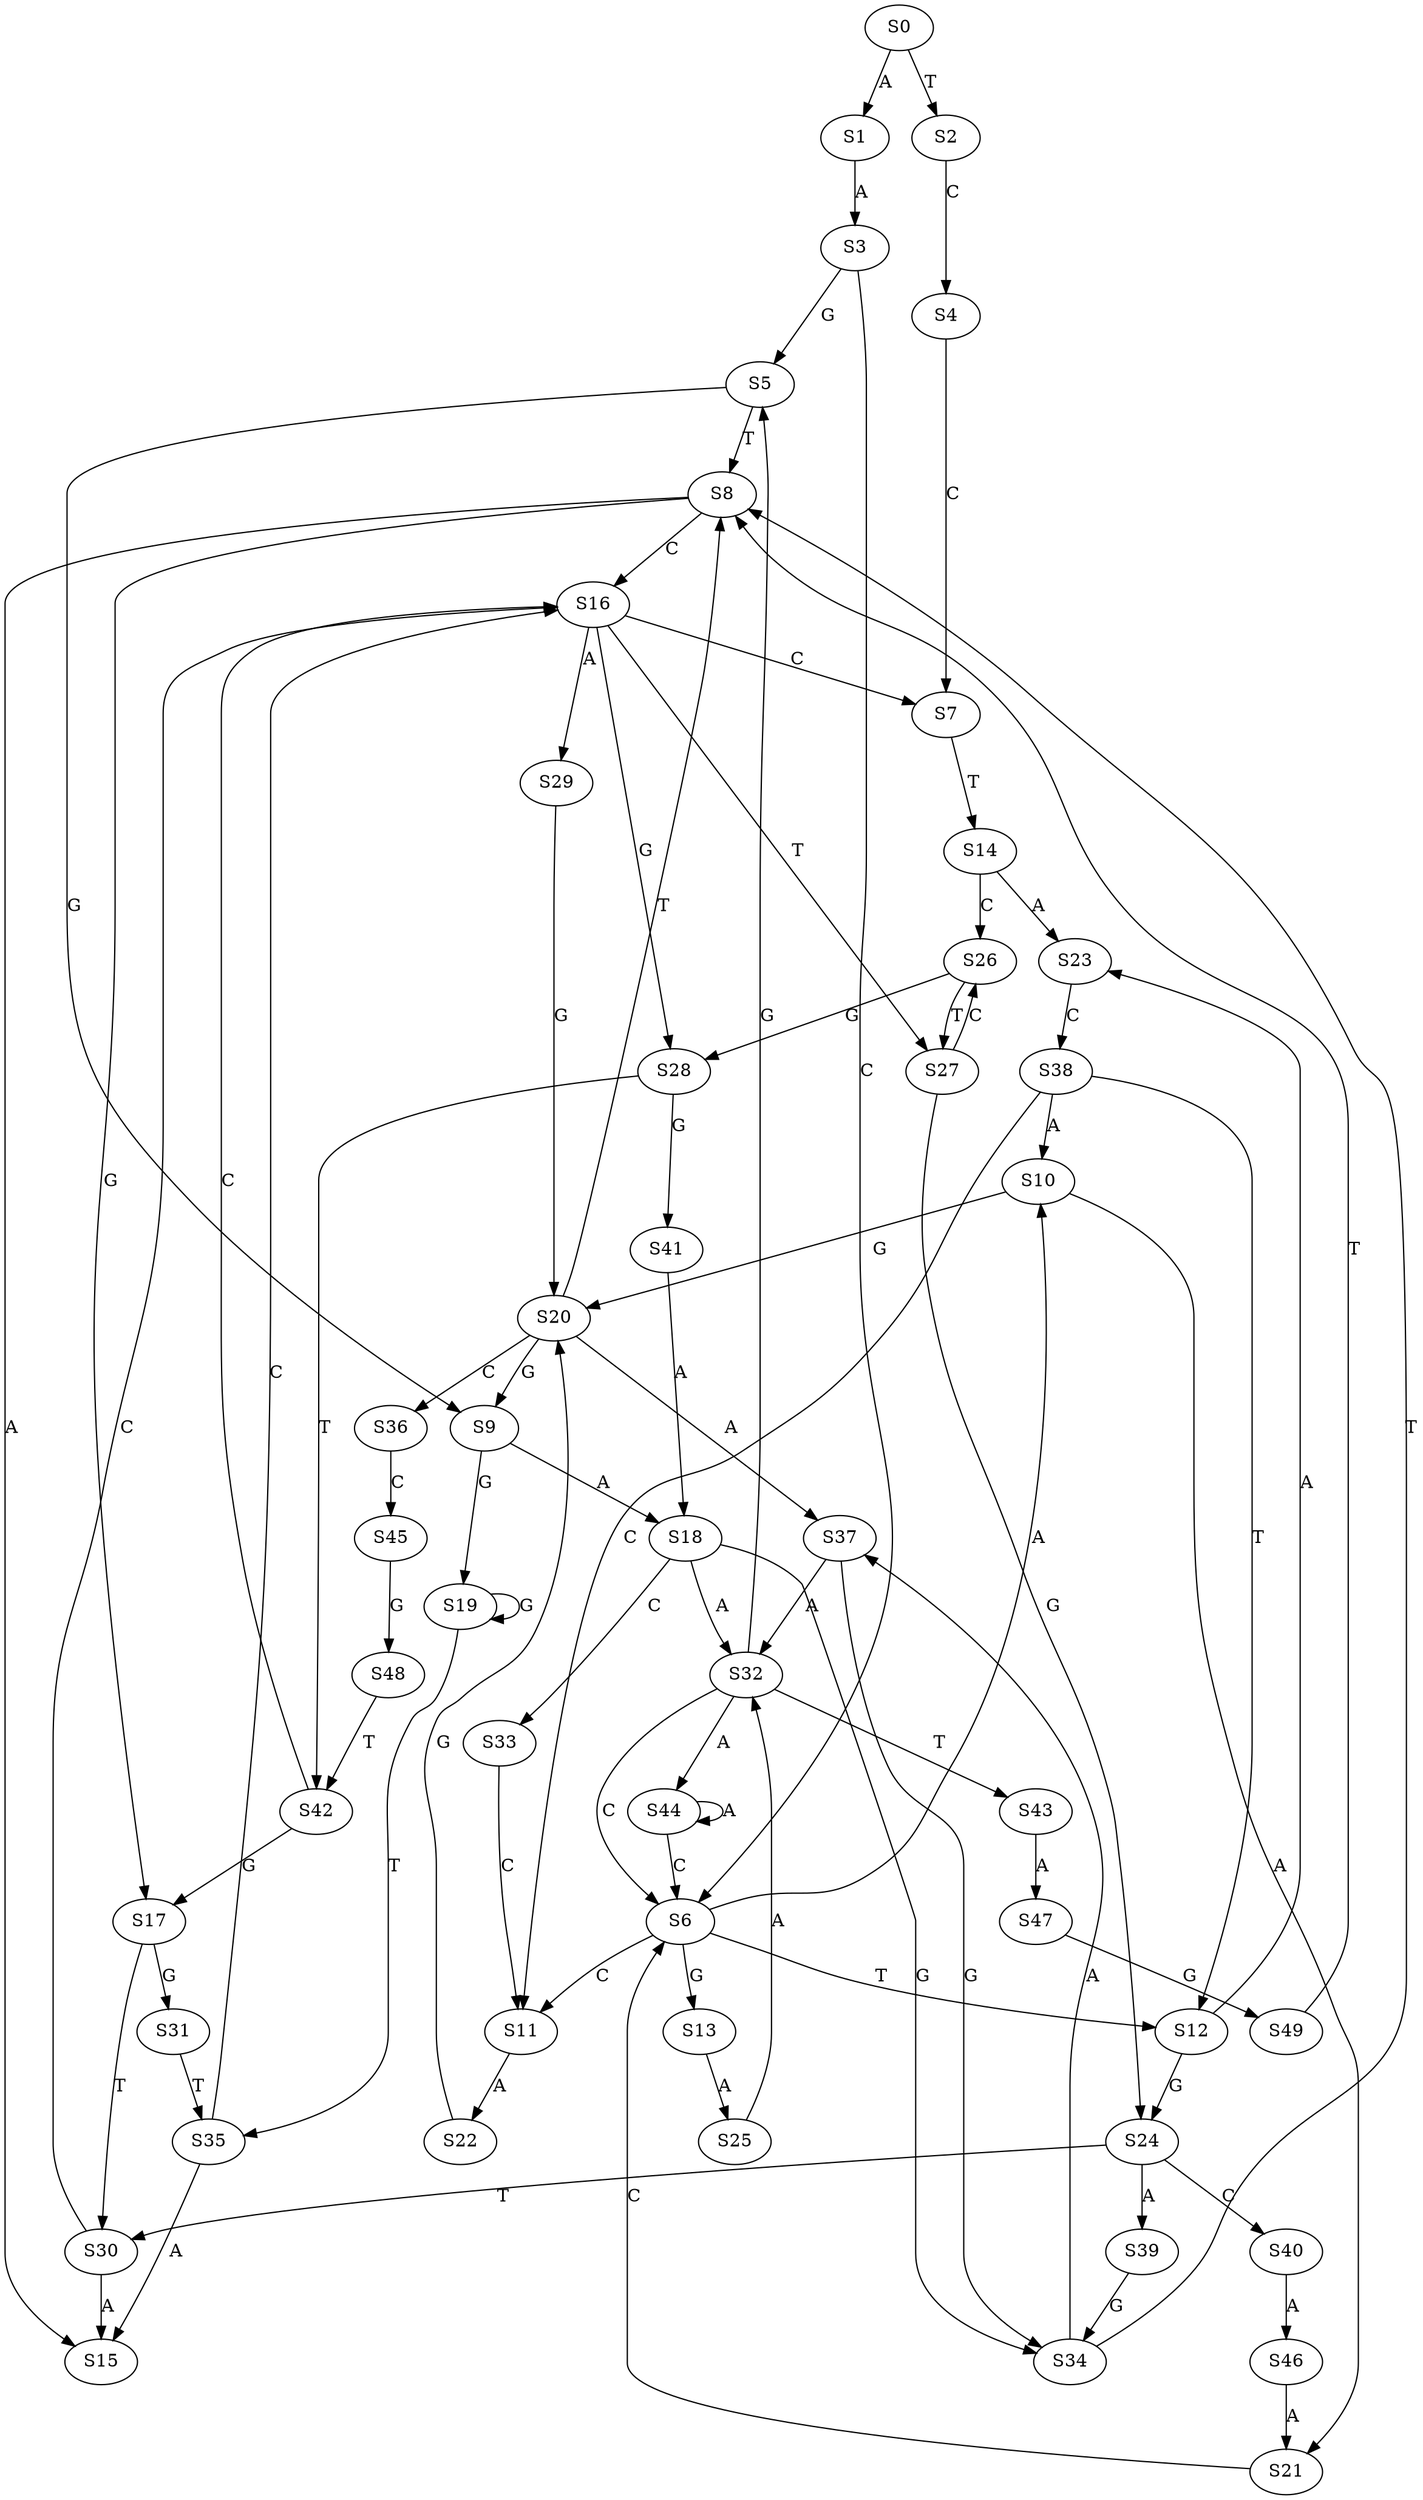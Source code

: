 strict digraph  {
	S0 -> S1 [ label = A ];
	S0 -> S2 [ label = T ];
	S1 -> S3 [ label = A ];
	S2 -> S4 [ label = C ];
	S3 -> S5 [ label = G ];
	S3 -> S6 [ label = C ];
	S4 -> S7 [ label = C ];
	S5 -> S8 [ label = T ];
	S5 -> S9 [ label = G ];
	S6 -> S10 [ label = A ];
	S6 -> S11 [ label = C ];
	S6 -> S12 [ label = T ];
	S6 -> S13 [ label = G ];
	S7 -> S14 [ label = T ];
	S8 -> S15 [ label = A ];
	S8 -> S16 [ label = C ];
	S8 -> S17 [ label = G ];
	S9 -> S18 [ label = A ];
	S9 -> S19 [ label = G ];
	S10 -> S20 [ label = G ];
	S10 -> S21 [ label = A ];
	S11 -> S22 [ label = A ];
	S12 -> S23 [ label = A ];
	S12 -> S24 [ label = G ];
	S13 -> S25 [ label = A ];
	S14 -> S23 [ label = A ];
	S14 -> S26 [ label = C ];
	S16 -> S27 [ label = T ];
	S16 -> S28 [ label = G ];
	S16 -> S29 [ label = A ];
	S16 -> S7 [ label = C ];
	S17 -> S30 [ label = T ];
	S17 -> S31 [ label = G ];
	S18 -> S32 [ label = A ];
	S18 -> S33 [ label = C ];
	S18 -> S34 [ label = G ];
	S19 -> S35 [ label = T ];
	S19 -> S19 [ label = G ];
	S20 -> S9 [ label = G ];
	S20 -> S8 [ label = T ];
	S20 -> S36 [ label = C ];
	S20 -> S37 [ label = A ];
	S21 -> S6 [ label = C ];
	S22 -> S20 [ label = G ];
	S23 -> S38 [ label = C ];
	S24 -> S39 [ label = A ];
	S24 -> S30 [ label = T ];
	S24 -> S40 [ label = C ];
	S25 -> S32 [ label = A ];
	S26 -> S27 [ label = T ];
	S26 -> S28 [ label = G ];
	S27 -> S24 [ label = G ];
	S27 -> S26 [ label = C ];
	S28 -> S41 [ label = G ];
	S28 -> S42 [ label = T ];
	S29 -> S20 [ label = G ];
	S30 -> S16 [ label = C ];
	S30 -> S15 [ label = A ];
	S31 -> S35 [ label = T ];
	S32 -> S43 [ label = T ];
	S32 -> S6 [ label = C ];
	S32 -> S5 [ label = G ];
	S32 -> S44 [ label = A ];
	S33 -> S11 [ label = C ];
	S34 -> S8 [ label = T ];
	S34 -> S37 [ label = A ];
	S35 -> S15 [ label = A ];
	S35 -> S16 [ label = C ];
	S36 -> S45 [ label = C ];
	S37 -> S34 [ label = G ];
	S37 -> S32 [ label = A ];
	S38 -> S11 [ label = C ];
	S38 -> S12 [ label = T ];
	S38 -> S10 [ label = A ];
	S39 -> S34 [ label = G ];
	S40 -> S46 [ label = A ];
	S41 -> S18 [ label = A ];
	S42 -> S16 [ label = C ];
	S42 -> S17 [ label = G ];
	S43 -> S47 [ label = A ];
	S44 -> S6 [ label = C ];
	S44 -> S44 [ label = A ];
	S45 -> S48 [ label = G ];
	S46 -> S21 [ label = A ];
	S47 -> S49 [ label = G ];
	S48 -> S42 [ label = T ];
	S49 -> S8 [ label = T ];
}
